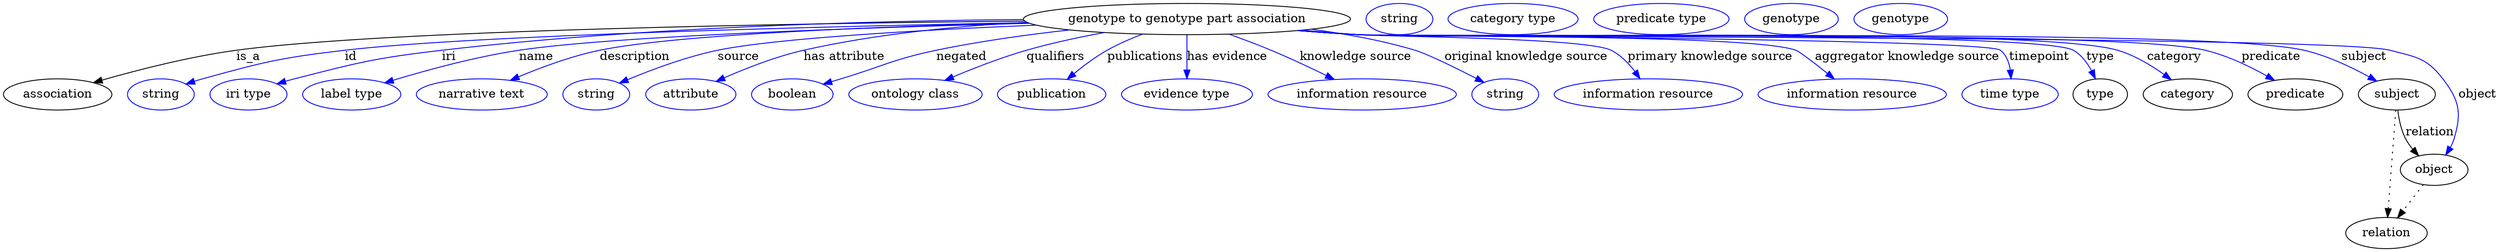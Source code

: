 digraph {
	graph [bb="0,0,2872.4,283"];
	node [label="\N"];
	"genotype to genotype part association"	[height=0.5,
		label="genotype to genotype part association",
		pos="1362.4,265",
		width=5.2356];
	association	[height=0.5,
		pos="62.394,178",
		width=1.7332];
	"genotype to genotype part association" -> association	[label=is_a,
		lp="282.39,221.5",
		pos="e,103.35,191.59 1175.5,262.67 910.2,259.98 437.92,252.03 268.39,229 214.66,221.7 154.54,206.24 113.18,194.43"];
	id	[color=blue,
		height=0.5,
		label=string,
		pos="181.39,178",
		width=1.0652];
	"genotype to genotype part association" -> id	[color=blue,
		label=id,
		lp="400.39,221.5",
		pos="e,210.37,190.01 1178.7,260.92 941.06,256.32 540.1,246.29 393.39,229 319.56,220.3 301.06,215.79 229.39,196 226.28,195.14 223.08,194.18 \
219.89,193.17",
		style=solid];
	iri	[color=blue,
		height=0.5,
		label="iri type",
		pos="282.39,178",
		width=1.2277];
	"genotype to genotype part association" -> iri	[color=blue,
		label=iri,
		lp="512.39,221.5",
		pos="e,315.3,190.21 1173.9,264.53 999.59,263.07 733.71,255.91 504.39,229 428.39,220.08 409.51,215.05 335.39,196 332.02,195.13 328.54,\
194.17 325.05,193.16",
		style=solid];
	name	[color=blue,
		height=0.5,
		label="label type",
		pos="401.39,178",
		width=1.5707];
	"genotype to genotype part association" -> name	[color=blue,
		label=name,
		lp="613.39,221.5",
		pos="e,439.52,191.46 1180.9,260.12 989.92,255.25 702.33,245.48 593.39,229 543.53,221.46 487.9,206.19 449.41,194.5",
		style=solid];
	description	[color=blue,
		height=0.5,
		label="narrative text",
		pos="551.39,178",
		width=2.0943];
	"genotype to genotype part association" -> description	[color=blue,
		label=description,
		lp="726.89,221.5",
		pos="e,584.13,194.32 1179,260.73 1011.6,256.61 776.96,247.66 686.39,229 654.24,222.37 619.53,209.38 593.37,198.3",
		style=solid];
	source	[color=blue,
		height=0.5,
		label=string,
		pos="683.39,178",
		width=1.0652];
	"genotype to genotype part association" -> source	[color=blue,
		label=source,
		lp="845.39,221.5",
		pos="e,709.97,191.19 1188.2,258.05 1057.2,252.58 889.05,243.15 821.39,229 785.74,221.55 746.88,206.83 719.5,195.28",
		style=solid];
	"has attribute"	[color=blue,
		height=0.5,
		label=attribute,
		pos="791.39,178",
		width=1.4443];
	"genotype to genotype part association" -> "has attribute"	[color=blue,
		label="has attribute",
		lp="967.39,221.5",
		pos="e,820.34,193.03 1177.8,261.33 1097.9,257.12 1003.7,248.01 920.39,229 888.83,221.8 854.75,208.32 829.54,197.17",
		style=solid];
	negated	[color=blue,
		height=0.5,
		label=boolean,
		pos="908.39,178",
		width=1.2999];
	"genotype to genotype part association" -> negated	[color=blue,
		label=negated,
		lp="1102.4,221.5",
		pos="e,943.59,189.93 1227.1,252.45 1178.3,247.02 1123.1,239.39 1073.4,229 1023.4,218.56 1012.2,210.87 963.39,196 960.09,194.99 956.68,\
193.95 953.25,192.9",
		style=solid];
	qualifiers	[color=blue,
		height=0.5,
		label="ontology class",
		pos="1049.4,178",
		width=2.1304];
	"genotype to genotype part association" -> qualifiers	[color=blue,
		label=qualifiers,
		lp="1210.9,221.5",
		pos="e,1083.3,194.24 1267,249.45 1238,244.08 1206.1,237.26 1177.4,229 1148.5,220.71 1117.1,208.5 1092.7,198.21",
		style=solid];
	publications	[color=blue,
		height=0.5,
		label=publication,
		pos="1206.4,178",
		width=1.7332];
	"genotype to genotype part association" -> publications	[color=blue,
		label=publications,
		lp="1314.4,221.5",
		pos="e,1224.4,195.45 1311,247.56 1297.4,242.39 1283,236.13 1270.4,229 1257,221.42 1243.3,211.19 1232.1,201.95",
		style=solid];
	"has evidence"	[color=blue,
		height=0.5,
		label="evidence type",
		pos="1362.4,178",
		width=2.0943];
	"genotype to genotype part association" -> "has evidence"	[color=blue,
		label="has evidence",
		lp="1408.9,221.5",
		pos="e,1362.4,196.18 1362.4,246.8 1362.4,235.16 1362.4,219.55 1362.4,206.24",
		style=solid];
	"knowledge source"	[color=blue,
		height=0.5,
		label="information resource",
		pos="1564.4,178",
		width=3.015];
	"genotype to genotype part association" -> "knowledge source"	[color=blue,
		label="knowledge source",
		lp="1556.9,221.5",
		pos="e,1532.1,195.37 1411.1,247.48 1426.7,241.92 1443.9,235.48 1459.4,229 1480.7,220.11 1503.9,209.19 1523.1,199.83",
		style=solid];
	"original knowledge source"	[color=blue,
		height=0.5,
		label=string,
		pos="1729.4,178",
		width=1.0652];
	"genotype to genotype part association" -> "original knowledge source"	[color=blue,
		label="original knowledge source",
		lp="1753.4,221.5",
		pos="e,1704.9,191.91 1505.7,253.24 1545.1,248.05 1587.3,240.37 1625.4,229 1639.4,224.83 1671,209.26 1695.8,196.59",
		style=solid];
	"primary knowledge source"	[color=blue,
		height=0.5,
		label="information resource",
		pos="1894.4,178",
		width=3.015];
	"genotype to genotype part association" -> "primary knowledge source"	[color=blue,
		label="primary knowledge source",
		lp="1965.4,221.5",
		pos="e,1884.8,196.1 1495,252.18 1516.8,250.36 1539.2,248.56 1560.4,247 1592.7,244.61 1822.4,243.42 1851.4,229 1862.4,223.54 1871.7,213.89 \
1878.8,204.51",
		style=solid];
	"aggregator knowledge source"	[color=blue,
		height=0.5,
		label="information resource",
		pos="2129.4,178",
		width=3.015];
	"genotype to genotype part association" -> "aggregator knowledge source"	[color=blue,
		label="aggregator knowledge source",
		lp="2192.9,221.5",
		pos="e,2108.8,195.87 1492.3,251.92 1515,250.07 1538.4,248.34 1560.4,247 1616.3,243.6 2011.7,247.99 2064.4,229 2068.8,227.43 2085.5,214.51 \
2100.9,202.19",
		style=solid];
	timepoint	[color=blue,
		height=0.5,
		label="time type",
		pos="2311.4,178",
		width=1.5346];
	"genotype to genotype part association" -> timepoint	[color=blue,
		label=timepoint,
		lp="2345.4,221.5",
		pos="e,2312.6,196.1 1490.9,251.81 1514,249.95 1537.9,248.24 1560.4,247 1580.9,245.87 2284.5,242.08 2300.4,229 2307.1,223.45 2310.3,214.82 \
2311.7,206.27",
		style=solid];
	type	[height=0.5,
		pos="2415.4,178",
		width=0.86659];
	"genotype to genotype part association" -> type	[color=blue,
		label=type,
		lp="2415.4,221.5",
		pos="e,2409.7,196.13 1490.7,251.79 1513.8,249.92 1537.8,248.21 1560.4,247 1606.1,244.54 2344.6,251.7 2384.4,229 2393.6,223.74 2400.5,\
214.51 2405.3,205.4",
		style=solid];
	category	[height=0.5,
		pos="2516.4,178",
		width=1.4263];
	"genotype to genotype part association" -> category	[color=blue,
		label=category,
		lp="2500.9,221.5",
		pos="e,2497.2,194.98 1490.4,251.78 1513.7,249.91 1537.7,248.2 1560.4,247 1657.5,241.84 2342.1,256.51 2435.4,229 2454.7,223.29 2474,211.66 \
2489,201.06",
		style=solid];
	predicate	[height=0.5,
		pos="2640.4,178",
		width=1.5165];
	"genotype to genotype part association" -> predicate	[color=blue,
		label=predicate,
		lp="2612.4,221.5",
		pos="e,2616.3,194.29 1490.4,251.74 1513.7,249.88 1537.7,248.18 1560.4,247 1668.7,241.36 2430.9,254.07 2536.4,229 2561.5,223.04 2587.6,\
210.45 2607.4,199.39",
		style=solid];
	subject	[height=0.5,
		pos="2757.4,178",
		width=1.2277];
	"genotype to genotype part association" -> subject	[color=blue,
		label=subject,
		lp="2719.4,221.5",
		pos="e,2734.2,193.34 1490.1,251.73 1513.5,249.86 1537.7,248.16 1560.4,247 1681.4,240.82 2532.4,256.24 2650.4,229 2676.9,222.88 2704.7,\
209.67 2725.3,198.37",
		style=solid];
	object	[height=0.5,
		pos="2800.4,91",
		width=1.0832];
	"genotype to genotype part association" -> object	[color=blue,
		label=object,
		lp="2850.4,178",
		pos="e,2813.8,108.09 1489.9,251.72 1513.3,249.85 1537.6,248.15 1560.4,247 1626.4,243.67 2685.5,245.7 2749.4,229 2779.2,221.21 2791.6,\
220.43 2810.4,196 2829.4,171.26 2832.3,156.9 2823.4,127 2822.4,123.55 2820.9,120.13 2819.1,116.85",
		style=solid];
	association_type	[color=blue,
		height=0.5,
		label=string,
		pos="1607.4,265",
		width=1.0652];
	association_category	[color=blue,
		height=0.5,
		label="category type",
		pos="1738.4,265",
		width=2.0762];
	"genotype to genotype part association_predicate"	[color=blue,
		height=0.5,
		label="predicate type",
		pos="1909.4,265",
		width=2.1665];
	subject -> object	[label=relation,
		lp="2795.4,134.5",
		pos="e,2782.5,107.23 2758.5,159.55 2759.7,149.57 2762.2,137.07 2767.4,127 2769.6,122.68 2772.5,118.52 2775.7,114.66"];
	relation	[height=0.5,
		pos="2745.4,18",
		width=1.2999];
	subject -> relation	[pos="e,2746.7,36.188 2756.1,159.79 2754,132.48 2750,78.994 2747.5,46.38",
		style=dotted];
	"genotype to genotype part association_subject"	[color=blue,
		height=0.5,
		label=genotype,
		pos="2059.4,265",
		width=1.4985];
	object -> relation	[pos="e,2758.2,35.54 2787.9,73.889 2781,64.939 2772.2,53.617 2764.4,43.584",
		style=dotted];
	"genotype to genotype part association_object"	[color=blue,
		height=0.5,
		label=genotype,
		pos="2185.4,265",
		width=1.4985];
}
